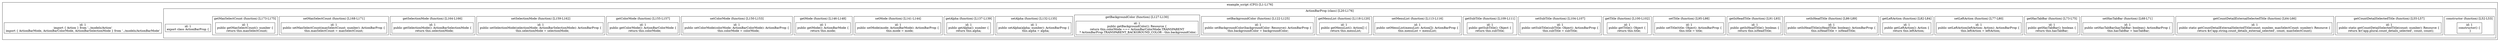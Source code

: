 digraph "33.ts" {
  subgraph "cluster_1" {
    label="example_script (CFG) [L1-L176]";
    node_1_1 [label="id: 1\nimport { Action } from '../models/Action'
import { ActionBarMode, ActionBarColorMode, ActionBarSelectionMode } from '../models/ActionBarMode'", shape=box];
  subgraph "cluster_2" {
    label="ActionBarProp (class) [L20-L176]";
    node_2_1 [label="id: 1\nexport class ActionBarProp {", shape=box];
  subgraph "cluster_3" {
    label="constructor (function) [L52-L53]";
    node_3_1 [label="id: 1\nconstructor() {
  }", shape=box];
  }
  subgraph "cluster_4" {
    label="getCountDetailSelectedTitle (function) [L55-L57]";
    node_4_1 [label="id: 1\npublic static getCountDetailSelectedTitle(count: number): Resource {
    return $r('app.plural.count_details_selected', count, count);", shape=box];
  }
  subgraph "cluster_5" {
    label="getCountDetailExternalSelectedTitle (function) [L64-L66]";
    node_5_1 [label="id: 1\npublic static getCountDetailExternalSelectedTitle(count: number, maxSelectCount: number): Resource {
return $r('app.string.count_details_external_selected', count, maxSelectCount);", shape=box];
  }
  subgraph "cluster_6" {
    label="setHasTabBar (function) [L68-L71]";
    node_6_1 [label="id: 1\npublic setHasTabBar(hasTabBar: boolean): ActionBarProp {
  this.hasTabBar = hasTabBar;", shape=box];
  }
  subgraph "cluster_7" {
    label="getHasTabBar (function) [L73-L75]";
    node_7_1 [label="id: 1\npublic getHasTabBar(): boolean {
return this.hasTabBar;", shape=box];
  }
  subgraph "cluster_8" {
    label="setLeftAction (function) [L77-L80]";
    node_8_1 [label="id: 1\npublic setLeftAction(leftAction: Action): ActionBarProp {
    this.leftAction = leftAction;", shape=box];
  }
  subgraph "cluster_9" {
    label="getLeftAction (function) [L82-L84]";
    node_9_1 [label="id: 1\npublic getLeftAction(): Action {
    return this.leftAction;", shape=box];
  }
  subgraph "cluster_10" {
    label="setIsHeadTitle (function) [L86-L89]";
    node_10_1 [label="id: 1\npublic setIsHeadTitle(isHeadTitle: boolean): ActionBarProp {
    this.isHeadTitle = isHeadTitle;", shape=box];
  }
  subgraph "cluster_11" {
    label="getIsHeadTitle (function) [L91-L93]";
    node_11_1 [label="id: 1\npublic getIsHeadTitle(): boolean {
return this.isHeadTitle;", shape=box];
  }
  subgraph "cluster_12" {
    label="setTitle (function) [L95-L98]";
    node_12_1 [label="id: 1\npublic setTitle(title: Object): ActionBarProp {
    this.title = title;", shape=box];
  }
  subgraph "cluster_13" {
    label="getTitle (function) [L100-L102]";
    node_13_1 [label="id: 1\npublic getTitle(): Object {
    return this.title;", shape=box];
  }
  subgraph "cluster_14" {
    label="setSubTitle (function) [L104-L107]";
    node_14_1 [label="id: 1\npublic setSubTitle(subTitle: Object): ActionBarProp {
this.subTitle = subTitle;", shape=box];
  }
  subgraph "cluster_15" {
    label="getSubTitle (function) [L109-L111]";
    node_15_1 [label="id: 1\npublic getSubTitle(): Object {
return this.subTitle;", shape=box];
  }
  subgraph "cluster_16" {
    label="setMenuList (function) [L113-L116]";
    node_16_1 [label="id: 1\npublic setMenuList(menuList: Action[]): ActionBarProp {
this.menuList = menuList;", shape=box];
  }
  subgraph "cluster_17" {
    label="getMenuList (function) [L118-L120]";
    node_17_1 [label="id: 1\npublic getMenuList(): Action[] {
    return this.menuList;", shape=box];
  }
  subgraph "cluster_18" {
    label="setBackgroundColor (function) [L122-L125]";
    node_18_1 [label="id: 1\npublic setBackgroundColor(backgroundColor: Resource): ActionBarProp {
this.backgroundColor = backgroundColor;", shape=box];
  }
  subgraph "cluster_19" {
    label="getBackgroundColor (function) [L127-L130]";
    node_19_1 [label="id: 1\npublic getBackgroundColor(): Resource {
return this.colorMode === ActionBarColorMode.TRANSPARENT
  ? ActionBarProp.TRANSPARENT_BACKGROUND_COLOR : this.backgroundColor;", shape=box];
  }
  subgraph "cluster_20" {
    label="setAlpha (function) [L132-L135]";
    node_20_1 [label="id: 1\npublic setAlpha(alpha: number): ActionBarProp {
    this.alpha = alpha;", shape=box];
  }
  subgraph "cluster_21" {
    label="getAlpha (function) [L137-L139]";
    node_21_1 [label="id: 1\npublic getAlpha(): number {
return this.alpha;", shape=box];
  }
  subgraph "cluster_22" {
    label="setMode (function) [L141-L144]";
    node_22_1 [label="id: 1\npublic setMode(mode: ActionBarMode): ActionBarProp {
    this.mode = mode;", shape=box];
  }
  subgraph "cluster_23" {
    label="getMode (function) [L146-L148]";
    node_23_1 [label="id: 1\npublic getMode(): ActionBarMode {
return this.mode;", shape=box];
  }
  subgraph "cluster_24" {
    label="setColorMode (function) [L150-L153]";
    node_24_1 [label="id: 1\npublic setColorMode(colorMode: ActionBarColorMode): ActionBarProp {
    this.colorMode = colorMode;", shape=box];
  }
  subgraph "cluster_25" {
    label="getColorMode (function) [L155-L157]";
    node_25_1 [label="id: 1\npublic getColorMode(): ActionBarColorMode {
    return this.colorMode;", shape=box];
  }
  subgraph "cluster_26" {
    label="setSelectionMode (function) [L159-L162]";
    node_26_1 [label="id: 1\npublic setSelectionMode(selectionMode: ActionBarSelectionMode): ActionBarProp {
    this.selectionMode = selectionMode;", shape=box];
  }
  subgraph "cluster_27" {
    label="getSelectionMode (function) [L164-L166]";
    node_27_1 [label="id: 1\npublic getSelectionMode(): ActionBarSelectionMode {
    return this.selectionMode;", shape=box];
  }
  subgraph "cluster_28" {
    label="setMaxSelectCount (function) [L168-L171]";
    node_28_1 [label="id: 1\npublic setMaxSelectCount(maxSelectCount: number): ActionBarProp {
this.maxSelectCount = maxSelectCount;", shape=box];
  }
  subgraph "cluster_29" {
    label="getMaxSelectCount (function) [L173-L175]";
    node_29_1 [label="id: 1\npublic getMaxSelectCount(): number {
    return this.maxSelectCount;", shape=box];
  }
  }
  }
}